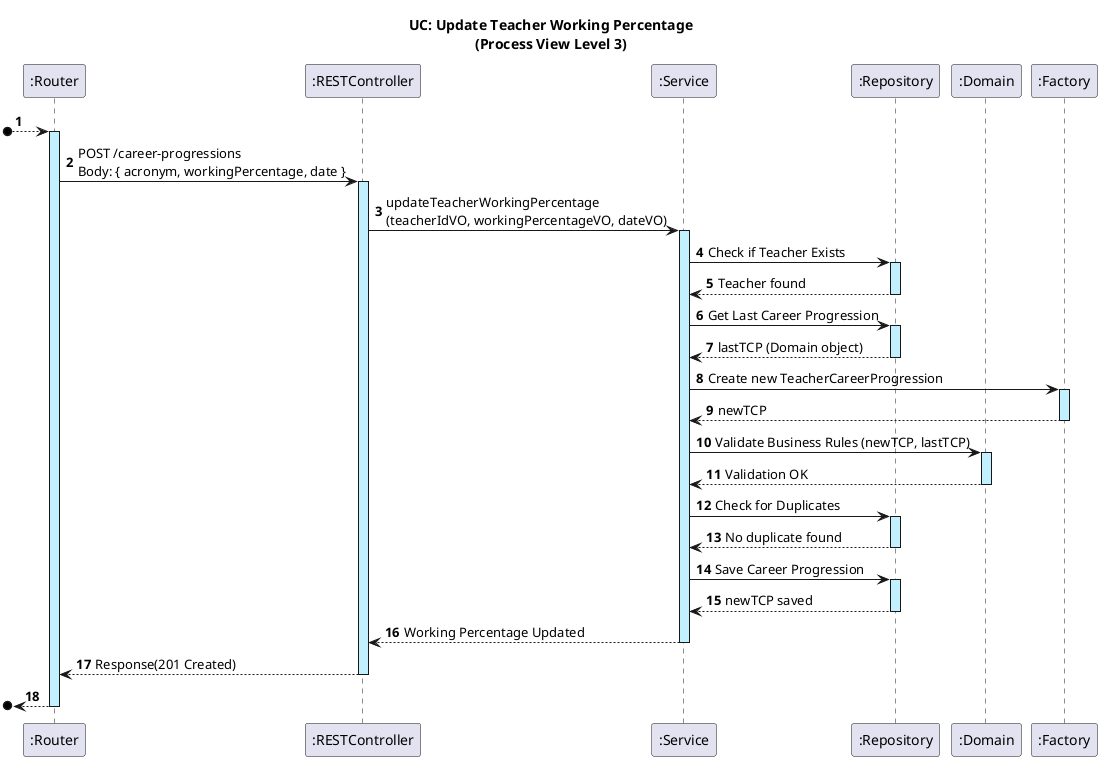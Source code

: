 @startuml

title UC: Update Teacher Working Percentage\n(Process View Level 3)
autonumber

participant ":Router" as RT
participant ":RESTController" as RC
participant ":Service" as S
participant ":Repository" as R
participant ":Domain" as D
participant ":Factory" as F

[o-->RT #application
activate RT #application
RT -> RC: POST /career-progressions\nBody: { acronym, workingPercentage, date }
activate RC #application

RC -> S: updateTeacherWorkingPercentage\n(teacherIdVO, workingPercentageVO, dateVO)
activate S #application

S -> R: Check if Teacher Exists
activate R #application
R --> S: Teacher found
deactivate R

S -> R: Get Last Career Progression
activate R #application
R --> S: lastTCP (Domain object)
deactivate R

S -> F: Create new TeacherCareerProgression
activate F #application
F --> S: newTCP
deactivate F

S -> D: Validate Business Rules (newTCP, lastTCP)
activate D #application
D --> S: Validation OK
deactivate D

S -> R: Check for Duplicates
activate R #application
R --> S: No duplicate found
deactivate R

S -> R: Save Career Progression
activate R #application
R --> S: newTCP saved
deactivate R

S --> RC: Working Percentage Updated
deactivate S
RC--> RT: Response(201 Created)
deactivate RC
[o<--RT #application
deactivate R
deactivate RT

@enduml

